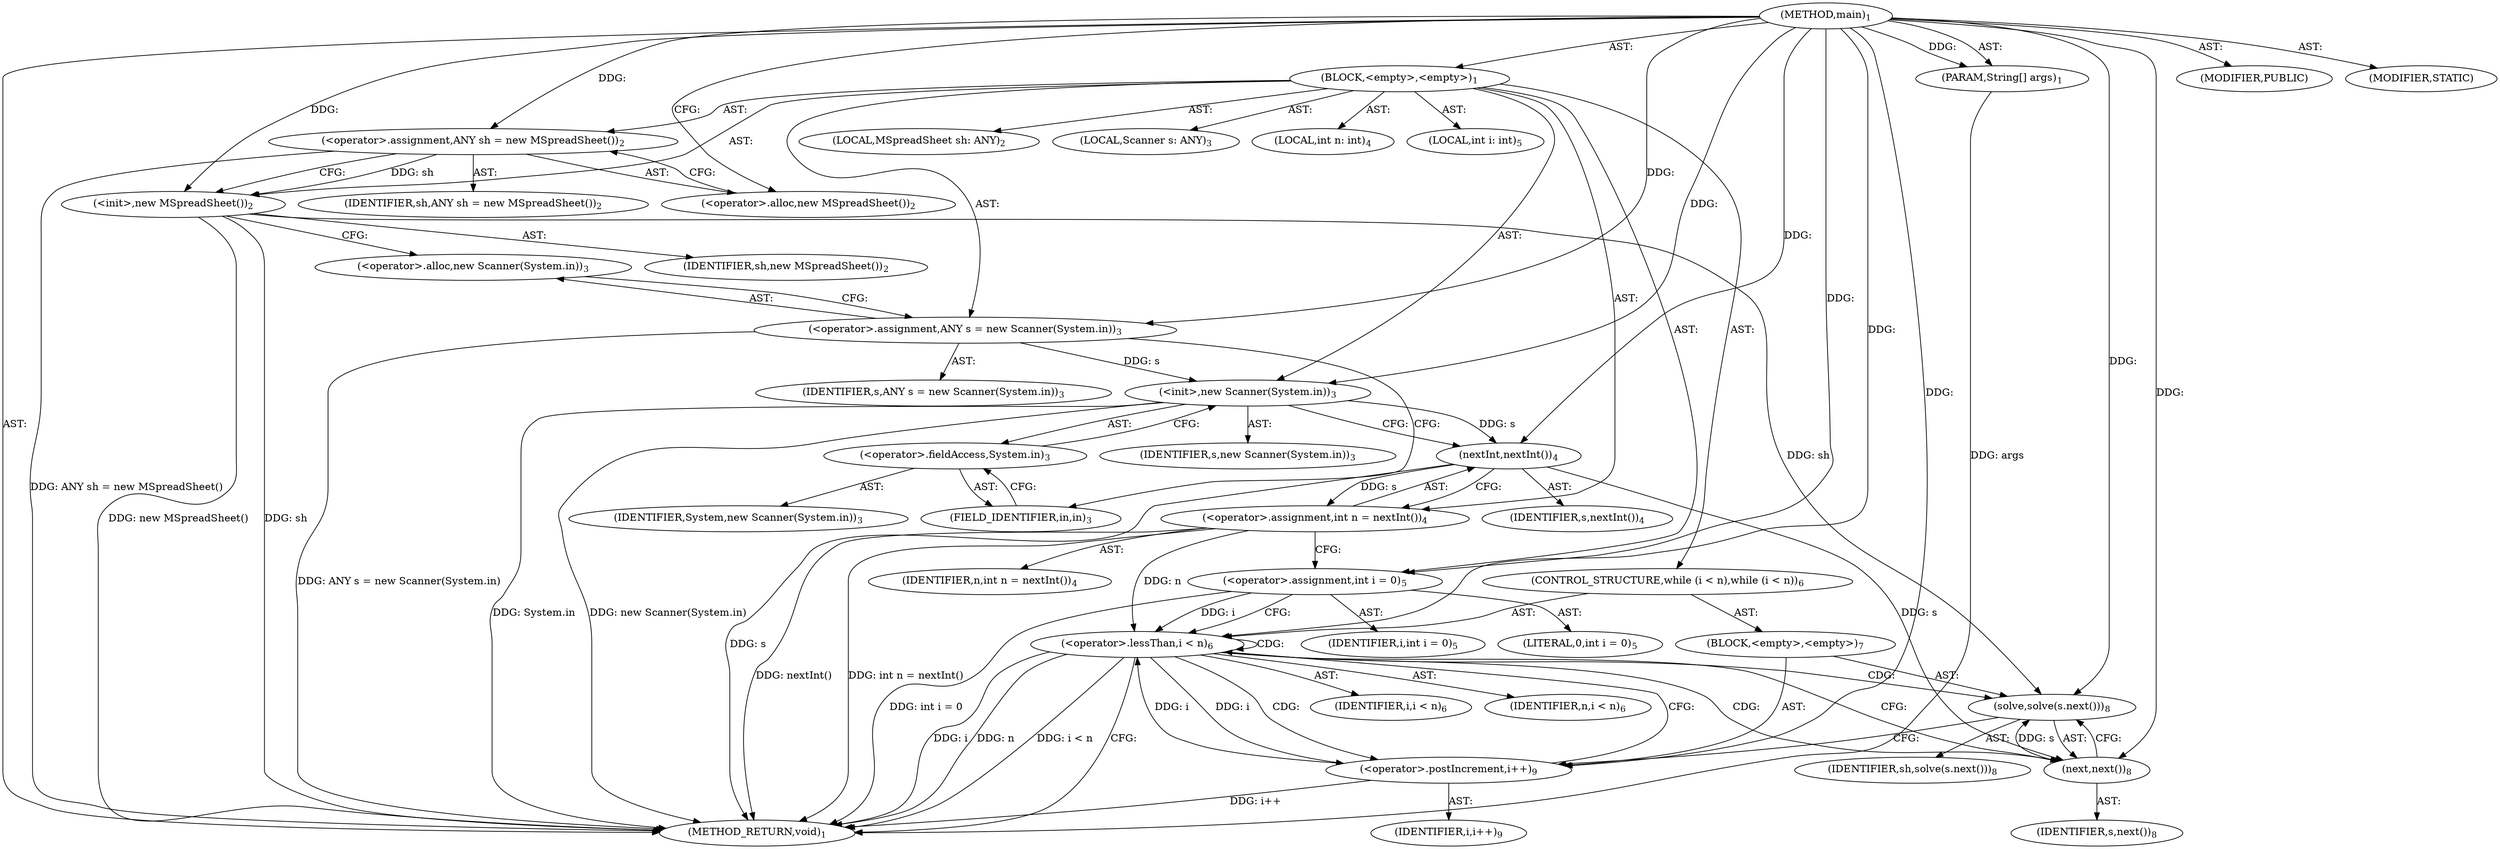 digraph "main" {  
"21" [label = <(METHOD,main)<SUB>1</SUB>> ]
"22" [label = <(PARAM,String[] args)<SUB>1</SUB>> ]
"23" [label = <(BLOCK,&lt;empty&gt;,&lt;empty&gt;)<SUB>1</SUB>> ]
"4" [label = <(LOCAL,MSpreadSheet sh: ANY)<SUB>2</SUB>> ]
"24" [label = <(&lt;operator&gt;.assignment,ANY sh = new MSpreadSheet())<SUB>2</SUB>> ]
"25" [label = <(IDENTIFIER,sh,ANY sh = new MSpreadSheet())<SUB>2</SUB>> ]
"26" [label = <(&lt;operator&gt;.alloc,new MSpreadSheet())<SUB>2</SUB>> ]
"27" [label = <(&lt;init&gt;,new MSpreadSheet())<SUB>2</SUB>> ]
"3" [label = <(IDENTIFIER,sh,new MSpreadSheet())<SUB>2</SUB>> ]
"6" [label = <(LOCAL,Scanner s: ANY)<SUB>3</SUB>> ]
"28" [label = <(&lt;operator&gt;.assignment,ANY s = new Scanner(System.in))<SUB>3</SUB>> ]
"29" [label = <(IDENTIFIER,s,ANY s = new Scanner(System.in))<SUB>3</SUB>> ]
"30" [label = <(&lt;operator&gt;.alloc,new Scanner(System.in))<SUB>3</SUB>> ]
"31" [label = <(&lt;init&gt;,new Scanner(System.in))<SUB>3</SUB>> ]
"5" [label = <(IDENTIFIER,s,new Scanner(System.in))<SUB>3</SUB>> ]
"32" [label = <(&lt;operator&gt;.fieldAccess,System.in)<SUB>3</SUB>> ]
"33" [label = <(IDENTIFIER,System,new Scanner(System.in))<SUB>3</SUB>> ]
"34" [label = <(FIELD_IDENTIFIER,in,in)<SUB>3</SUB>> ]
"35" [label = <(LOCAL,int n: int)<SUB>4</SUB>> ]
"36" [label = <(&lt;operator&gt;.assignment,int n = nextInt())<SUB>4</SUB>> ]
"37" [label = <(IDENTIFIER,n,int n = nextInt())<SUB>4</SUB>> ]
"38" [label = <(nextInt,nextInt())<SUB>4</SUB>> ]
"39" [label = <(IDENTIFIER,s,nextInt())<SUB>4</SUB>> ]
"40" [label = <(LOCAL,int i: int)<SUB>5</SUB>> ]
"41" [label = <(&lt;operator&gt;.assignment,int i = 0)<SUB>5</SUB>> ]
"42" [label = <(IDENTIFIER,i,int i = 0)<SUB>5</SUB>> ]
"43" [label = <(LITERAL,0,int i = 0)<SUB>5</SUB>> ]
"44" [label = <(CONTROL_STRUCTURE,while (i &lt; n),while (i &lt; n))<SUB>6</SUB>> ]
"45" [label = <(&lt;operator&gt;.lessThan,i &lt; n)<SUB>6</SUB>> ]
"46" [label = <(IDENTIFIER,i,i &lt; n)<SUB>6</SUB>> ]
"47" [label = <(IDENTIFIER,n,i &lt; n)<SUB>6</SUB>> ]
"48" [label = <(BLOCK,&lt;empty&gt;,&lt;empty&gt;)<SUB>7</SUB>> ]
"49" [label = <(solve,solve(s.next()))<SUB>8</SUB>> ]
"50" [label = <(IDENTIFIER,sh,solve(s.next()))<SUB>8</SUB>> ]
"51" [label = <(next,next())<SUB>8</SUB>> ]
"52" [label = <(IDENTIFIER,s,next())<SUB>8</SUB>> ]
"53" [label = <(&lt;operator&gt;.postIncrement,i++)<SUB>9</SUB>> ]
"54" [label = <(IDENTIFIER,i,i++)<SUB>9</SUB>> ]
"55" [label = <(MODIFIER,PUBLIC)> ]
"56" [label = <(MODIFIER,STATIC)> ]
"57" [label = <(METHOD_RETURN,void)<SUB>1</SUB>> ]
  "21" -> "22"  [ label = "AST: "] 
  "21" -> "23"  [ label = "AST: "] 
  "21" -> "55"  [ label = "AST: "] 
  "21" -> "56"  [ label = "AST: "] 
  "21" -> "57"  [ label = "AST: "] 
  "23" -> "4"  [ label = "AST: "] 
  "23" -> "24"  [ label = "AST: "] 
  "23" -> "27"  [ label = "AST: "] 
  "23" -> "6"  [ label = "AST: "] 
  "23" -> "28"  [ label = "AST: "] 
  "23" -> "31"  [ label = "AST: "] 
  "23" -> "35"  [ label = "AST: "] 
  "23" -> "36"  [ label = "AST: "] 
  "23" -> "40"  [ label = "AST: "] 
  "23" -> "41"  [ label = "AST: "] 
  "23" -> "44"  [ label = "AST: "] 
  "24" -> "25"  [ label = "AST: "] 
  "24" -> "26"  [ label = "AST: "] 
  "27" -> "3"  [ label = "AST: "] 
  "28" -> "29"  [ label = "AST: "] 
  "28" -> "30"  [ label = "AST: "] 
  "31" -> "5"  [ label = "AST: "] 
  "31" -> "32"  [ label = "AST: "] 
  "32" -> "33"  [ label = "AST: "] 
  "32" -> "34"  [ label = "AST: "] 
  "36" -> "37"  [ label = "AST: "] 
  "36" -> "38"  [ label = "AST: "] 
  "38" -> "39"  [ label = "AST: "] 
  "41" -> "42"  [ label = "AST: "] 
  "41" -> "43"  [ label = "AST: "] 
  "44" -> "45"  [ label = "AST: "] 
  "44" -> "48"  [ label = "AST: "] 
  "45" -> "46"  [ label = "AST: "] 
  "45" -> "47"  [ label = "AST: "] 
  "48" -> "49"  [ label = "AST: "] 
  "48" -> "53"  [ label = "AST: "] 
  "49" -> "50"  [ label = "AST: "] 
  "49" -> "51"  [ label = "AST: "] 
  "51" -> "52"  [ label = "AST: "] 
  "53" -> "54"  [ label = "AST: "] 
  "24" -> "27"  [ label = "CFG: "] 
  "27" -> "30"  [ label = "CFG: "] 
  "28" -> "34"  [ label = "CFG: "] 
  "31" -> "38"  [ label = "CFG: "] 
  "36" -> "41"  [ label = "CFG: "] 
  "41" -> "45"  [ label = "CFG: "] 
  "26" -> "24"  [ label = "CFG: "] 
  "30" -> "28"  [ label = "CFG: "] 
  "32" -> "31"  [ label = "CFG: "] 
  "38" -> "36"  [ label = "CFG: "] 
  "45" -> "57"  [ label = "CFG: "] 
  "45" -> "51"  [ label = "CFG: "] 
  "34" -> "32"  [ label = "CFG: "] 
  "49" -> "53"  [ label = "CFG: "] 
  "53" -> "45"  [ label = "CFG: "] 
  "51" -> "49"  [ label = "CFG: "] 
  "21" -> "26"  [ label = "CFG: "] 
  "22" -> "57"  [ label = "DDG: args"] 
  "24" -> "57"  [ label = "DDG: ANY sh = new MSpreadSheet()"] 
  "27" -> "57"  [ label = "DDG: sh"] 
  "27" -> "57"  [ label = "DDG: new MSpreadSheet()"] 
  "28" -> "57"  [ label = "DDG: ANY s = new Scanner(System.in)"] 
  "31" -> "57"  [ label = "DDG: System.in"] 
  "31" -> "57"  [ label = "DDG: new Scanner(System.in)"] 
  "38" -> "57"  [ label = "DDG: s"] 
  "36" -> "57"  [ label = "DDG: nextInt()"] 
  "36" -> "57"  [ label = "DDG: int n = nextInt()"] 
  "41" -> "57"  [ label = "DDG: int i = 0"] 
  "45" -> "57"  [ label = "DDG: i"] 
  "45" -> "57"  [ label = "DDG: n"] 
  "45" -> "57"  [ label = "DDG: i &lt; n"] 
  "53" -> "57"  [ label = "DDG: i++"] 
  "21" -> "22"  [ label = "DDG: "] 
  "21" -> "24"  [ label = "DDG: "] 
  "21" -> "28"  [ label = "DDG: "] 
  "38" -> "36"  [ label = "DDG: s"] 
  "21" -> "41"  [ label = "DDG: "] 
  "24" -> "27"  [ label = "DDG: sh"] 
  "21" -> "27"  [ label = "DDG: "] 
  "28" -> "31"  [ label = "DDG: s"] 
  "21" -> "31"  [ label = "DDG: "] 
  "31" -> "38"  [ label = "DDG: s"] 
  "21" -> "38"  [ label = "DDG: "] 
  "41" -> "45"  [ label = "DDG: i"] 
  "53" -> "45"  [ label = "DDG: i"] 
  "21" -> "45"  [ label = "DDG: "] 
  "36" -> "45"  [ label = "DDG: n"] 
  "27" -> "49"  [ label = "DDG: sh"] 
  "21" -> "49"  [ label = "DDG: "] 
  "51" -> "49"  [ label = "DDG: s"] 
  "45" -> "53"  [ label = "DDG: i"] 
  "21" -> "53"  [ label = "DDG: "] 
  "38" -> "51"  [ label = "DDG: s"] 
  "21" -> "51"  [ label = "DDG: "] 
  "45" -> "49"  [ label = "CDG: "] 
  "45" -> "51"  [ label = "CDG: "] 
  "45" -> "45"  [ label = "CDG: "] 
  "45" -> "53"  [ label = "CDG: "] 
}

